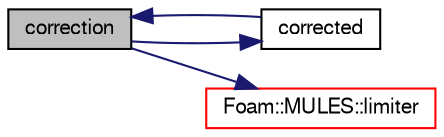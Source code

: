 digraph "correction"
{
  bgcolor="transparent";
  edge [fontname="FreeSans",fontsize="10",labelfontname="FreeSans",labelfontsize="10"];
  node [fontname="FreeSans",fontsize="10",shape=record];
  rankdir="LR";
  Node1308 [label="correction",height=0.2,width=0.4,color="black", fillcolor="grey75", style="filled", fontcolor="black"];
  Node1308 -> Node1309 [color="midnightblue",fontsize="10",style="solid",fontname="FreeSans"];
  Node1309 [label="corrected",height=0.2,width=0.4,color="black",URL="$a23182.html#a09ea734bf81e6dc77b1347909d536fc1",tooltip="Return true if this scheme uses an explicit correction. "];
  Node1309 -> Node1308 [color="midnightblue",fontsize="10",style="solid",fontname="FreeSans"];
  Node1308 -> Node1310 [color="midnightblue",fontsize="10",style="solid",fontname="FreeSans"];
  Node1310 [label="Foam::MULES::limiter",height=0.2,width=0.4,color="red",URL="$a21136.html#ae90eb6b771613f9ffe9bbe814bc2d479"];
}
